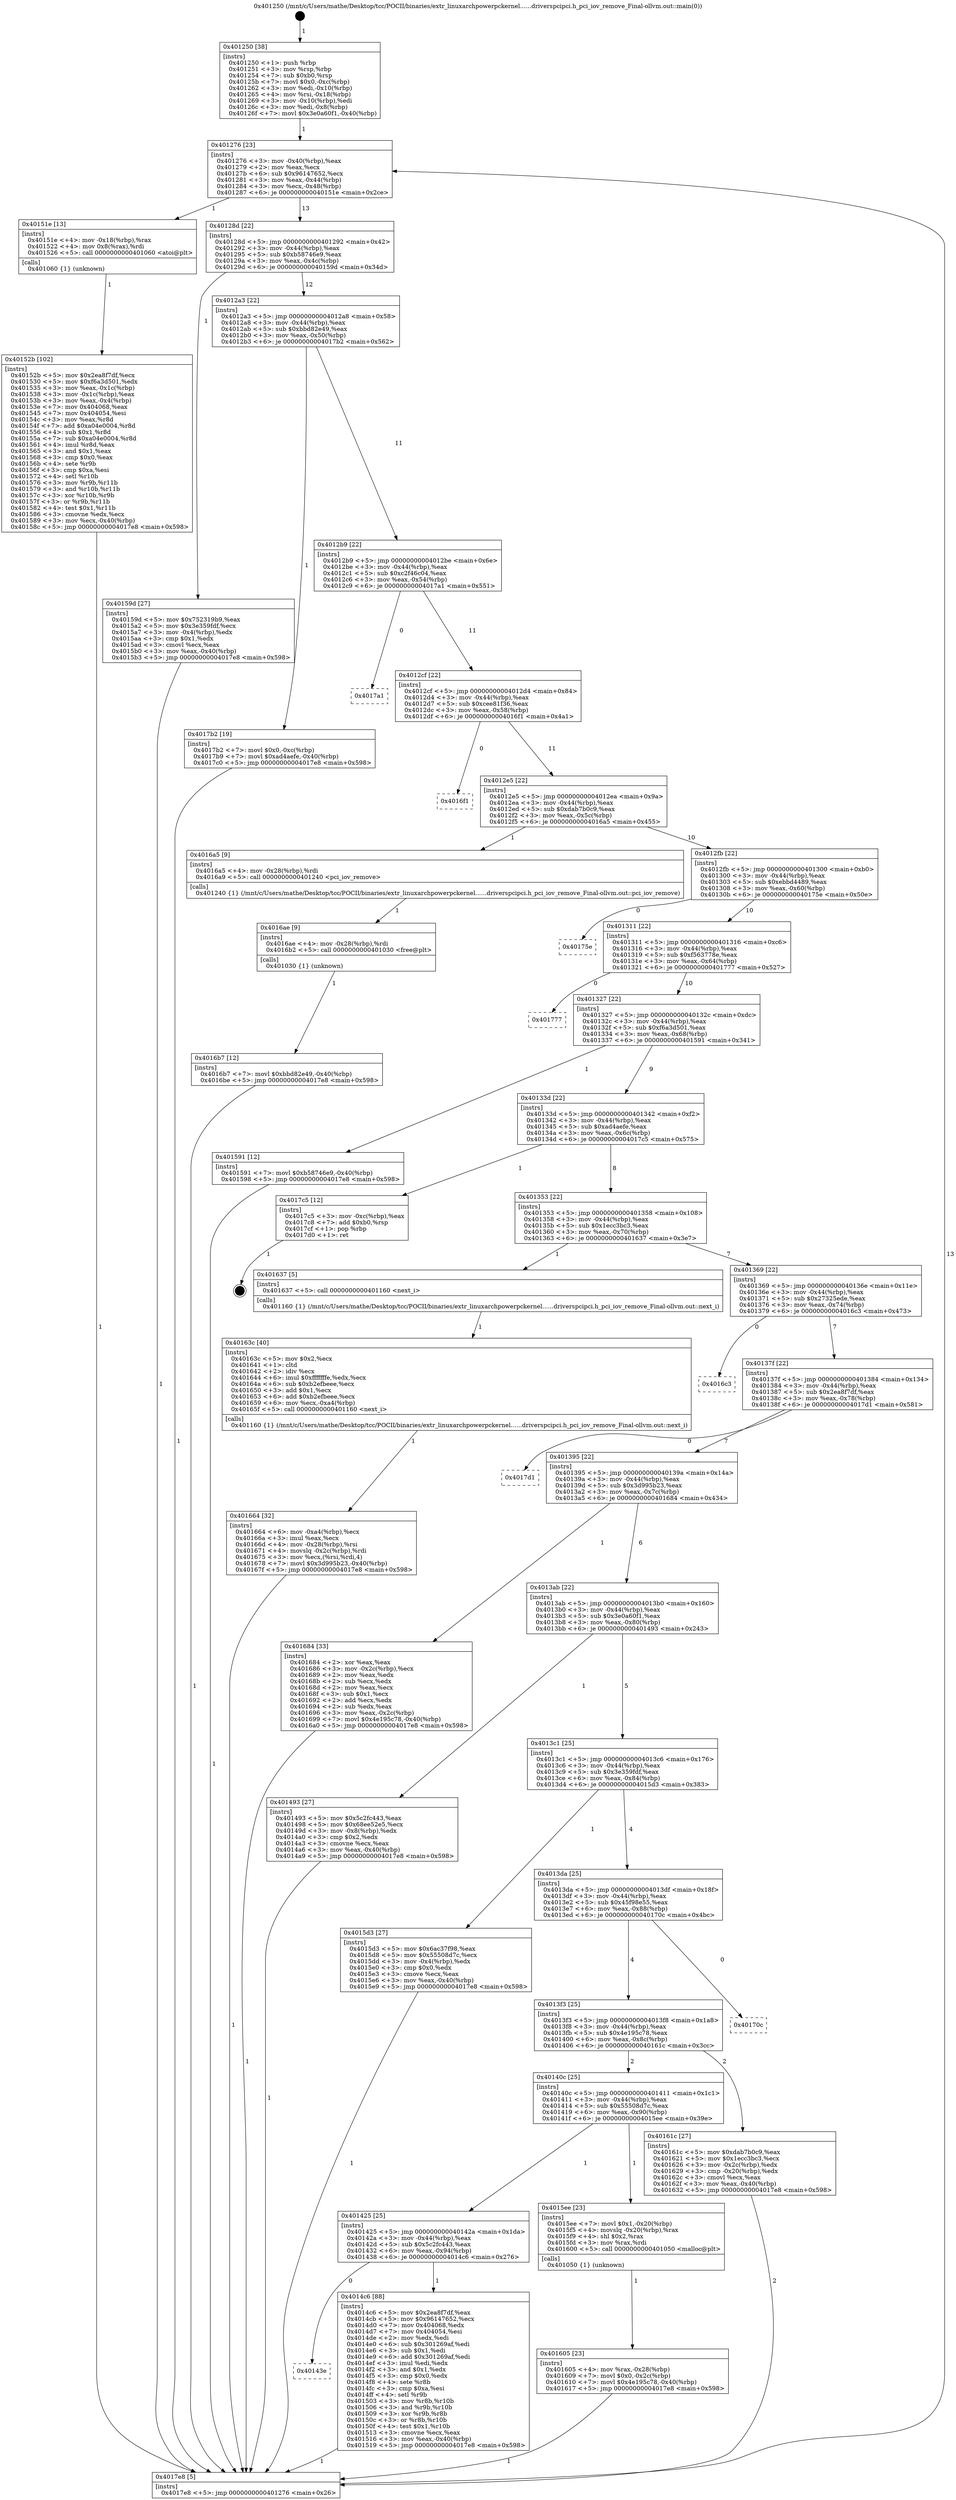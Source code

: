 digraph "0x401250" {
  label = "0x401250 (/mnt/c/Users/mathe/Desktop/tcc/POCII/binaries/extr_linuxarchpowerpckernel......driverspcipci.h_pci_iov_remove_Final-ollvm.out::main(0))"
  labelloc = "t"
  node[shape=record]

  Entry [label="",width=0.3,height=0.3,shape=circle,fillcolor=black,style=filled]
  "0x401276" [label="{
     0x401276 [23]\l
     | [instrs]\l
     &nbsp;&nbsp;0x401276 \<+3\>: mov -0x40(%rbp),%eax\l
     &nbsp;&nbsp;0x401279 \<+2\>: mov %eax,%ecx\l
     &nbsp;&nbsp;0x40127b \<+6\>: sub $0x96147652,%ecx\l
     &nbsp;&nbsp;0x401281 \<+3\>: mov %eax,-0x44(%rbp)\l
     &nbsp;&nbsp;0x401284 \<+3\>: mov %ecx,-0x48(%rbp)\l
     &nbsp;&nbsp;0x401287 \<+6\>: je 000000000040151e \<main+0x2ce\>\l
  }"]
  "0x40151e" [label="{
     0x40151e [13]\l
     | [instrs]\l
     &nbsp;&nbsp;0x40151e \<+4\>: mov -0x18(%rbp),%rax\l
     &nbsp;&nbsp;0x401522 \<+4\>: mov 0x8(%rax),%rdi\l
     &nbsp;&nbsp;0x401526 \<+5\>: call 0000000000401060 \<atoi@plt\>\l
     | [calls]\l
     &nbsp;&nbsp;0x401060 \{1\} (unknown)\l
  }"]
  "0x40128d" [label="{
     0x40128d [22]\l
     | [instrs]\l
     &nbsp;&nbsp;0x40128d \<+5\>: jmp 0000000000401292 \<main+0x42\>\l
     &nbsp;&nbsp;0x401292 \<+3\>: mov -0x44(%rbp),%eax\l
     &nbsp;&nbsp;0x401295 \<+5\>: sub $0xb58746e9,%eax\l
     &nbsp;&nbsp;0x40129a \<+3\>: mov %eax,-0x4c(%rbp)\l
     &nbsp;&nbsp;0x40129d \<+6\>: je 000000000040159d \<main+0x34d\>\l
  }"]
  Exit [label="",width=0.3,height=0.3,shape=circle,fillcolor=black,style=filled,peripheries=2]
  "0x40159d" [label="{
     0x40159d [27]\l
     | [instrs]\l
     &nbsp;&nbsp;0x40159d \<+5\>: mov $0x752319b9,%eax\l
     &nbsp;&nbsp;0x4015a2 \<+5\>: mov $0x3e359fdf,%ecx\l
     &nbsp;&nbsp;0x4015a7 \<+3\>: mov -0x4(%rbp),%edx\l
     &nbsp;&nbsp;0x4015aa \<+3\>: cmp $0x1,%edx\l
     &nbsp;&nbsp;0x4015ad \<+3\>: cmovl %ecx,%eax\l
     &nbsp;&nbsp;0x4015b0 \<+3\>: mov %eax,-0x40(%rbp)\l
     &nbsp;&nbsp;0x4015b3 \<+5\>: jmp 00000000004017e8 \<main+0x598\>\l
  }"]
  "0x4012a3" [label="{
     0x4012a3 [22]\l
     | [instrs]\l
     &nbsp;&nbsp;0x4012a3 \<+5\>: jmp 00000000004012a8 \<main+0x58\>\l
     &nbsp;&nbsp;0x4012a8 \<+3\>: mov -0x44(%rbp),%eax\l
     &nbsp;&nbsp;0x4012ab \<+5\>: sub $0xbbd82e49,%eax\l
     &nbsp;&nbsp;0x4012b0 \<+3\>: mov %eax,-0x50(%rbp)\l
     &nbsp;&nbsp;0x4012b3 \<+6\>: je 00000000004017b2 \<main+0x562\>\l
  }"]
  "0x4016b7" [label="{
     0x4016b7 [12]\l
     | [instrs]\l
     &nbsp;&nbsp;0x4016b7 \<+7\>: movl $0xbbd82e49,-0x40(%rbp)\l
     &nbsp;&nbsp;0x4016be \<+5\>: jmp 00000000004017e8 \<main+0x598\>\l
  }"]
  "0x4017b2" [label="{
     0x4017b2 [19]\l
     | [instrs]\l
     &nbsp;&nbsp;0x4017b2 \<+7\>: movl $0x0,-0xc(%rbp)\l
     &nbsp;&nbsp;0x4017b9 \<+7\>: movl $0xad4aefe,-0x40(%rbp)\l
     &nbsp;&nbsp;0x4017c0 \<+5\>: jmp 00000000004017e8 \<main+0x598\>\l
  }"]
  "0x4012b9" [label="{
     0x4012b9 [22]\l
     | [instrs]\l
     &nbsp;&nbsp;0x4012b9 \<+5\>: jmp 00000000004012be \<main+0x6e\>\l
     &nbsp;&nbsp;0x4012be \<+3\>: mov -0x44(%rbp),%eax\l
     &nbsp;&nbsp;0x4012c1 \<+5\>: sub $0xc2f46c04,%eax\l
     &nbsp;&nbsp;0x4012c6 \<+3\>: mov %eax,-0x54(%rbp)\l
     &nbsp;&nbsp;0x4012c9 \<+6\>: je 00000000004017a1 \<main+0x551\>\l
  }"]
  "0x4016ae" [label="{
     0x4016ae [9]\l
     | [instrs]\l
     &nbsp;&nbsp;0x4016ae \<+4\>: mov -0x28(%rbp),%rdi\l
     &nbsp;&nbsp;0x4016b2 \<+5\>: call 0000000000401030 \<free@plt\>\l
     | [calls]\l
     &nbsp;&nbsp;0x401030 \{1\} (unknown)\l
  }"]
  "0x4017a1" [label="{
     0x4017a1\l
  }", style=dashed]
  "0x4012cf" [label="{
     0x4012cf [22]\l
     | [instrs]\l
     &nbsp;&nbsp;0x4012cf \<+5\>: jmp 00000000004012d4 \<main+0x84\>\l
     &nbsp;&nbsp;0x4012d4 \<+3\>: mov -0x44(%rbp),%eax\l
     &nbsp;&nbsp;0x4012d7 \<+5\>: sub $0xcee81f36,%eax\l
     &nbsp;&nbsp;0x4012dc \<+3\>: mov %eax,-0x58(%rbp)\l
     &nbsp;&nbsp;0x4012df \<+6\>: je 00000000004016f1 \<main+0x4a1\>\l
  }"]
  "0x401664" [label="{
     0x401664 [32]\l
     | [instrs]\l
     &nbsp;&nbsp;0x401664 \<+6\>: mov -0xa4(%rbp),%ecx\l
     &nbsp;&nbsp;0x40166a \<+3\>: imul %eax,%ecx\l
     &nbsp;&nbsp;0x40166d \<+4\>: mov -0x28(%rbp),%rsi\l
     &nbsp;&nbsp;0x401671 \<+4\>: movslq -0x2c(%rbp),%rdi\l
     &nbsp;&nbsp;0x401675 \<+3\>: mov %ecx,(%rsi,%rdi,4)\l
     &nbsp;&nbsp;0x401678 \<+7\>: movl $0x3d995b23,-0x40(%rbp)\l
     &nbsp;&nbsp;0x40167f \<+5\>: jmp 00000000004017e8 \<main+0x598\>\l
  }"]
  "0x4016f1" [label="{
     0x4016f1\l
  }", style=dashed]
  "0x4012e5" [label="{
     0x4012e5 [22]\l
     | [instrs]\l
     &nbsp;&nbsp;0x4012e5 \<+5\>: jmp 00000000004012ea \<main+0x9a\>\l
     &nbsp;&nbsp;0x4012ea \<+3\>: mov -0x44(%rbp),%eax\l
     &nbsp;&nbsp;0x4012ed \<+5\>: sub $0xdab7b0c9,%eax\l
     &nbsp;&nbsp;0x4012f2 \<+3\>: mov %eax,-0x5c(%rbp)\l
     &nbsp;&nbsp;0x4012f5 \<+6\>: je 00000000004016a5 \<main+0x455\>\l
  }"]
  "0x40163c" [label="{
     0x40163c [40]\l
     | [instrs]\l
     &nbsp;&nbsp;0x40163c \<+5\>: mov $0x2,%ecx\l
     &nbsp;&nbsp;0x401641 \<+1\>: cltd\l
     &nbsp;&nbsp;0x401642 \<+2\>: idiv %ecx\l
     &nbsp;&nbsp;0x401644 \<+6\>: imul $0xfffffffe,%edx,%ecx\l
     &nbsp;&nbsp;0x40164a \<+6\>: sub $0xb2efbeee,%ecx\l
     &nbsp;&nbsp;0x401650 \<+3\>: add $0x1,%ecx\l
     &nbsp;&nbsp;0x401653 \<+6\>: add $0xb2efbeee,%ecx\l
     &nbsp;&nbsp;0x401659 \<+6\>: mov %ecx,-0xa4(%rbp)\l
     &nbsp;&nbsp;0x40165f \<+5\>: call 0000000000401160 \<next_i\>\l
     | [calls]\l
     &nbsp;&nbsp;0x401160 \{1\} (/mnt/c/Users/mathe/Desktop/tcc/POCII/binaries/extr_linuxarchpowerpckernel......driverspcipci.h_pci_iov_remove_Final-ollvm.out::next_i)\l
  }"]
  "0x4016a5" [label="{
     0x4016a5 [9]\l
     | [instrs]\l
     &nbsp;&nbsp;0x4016a5 \<+4\>: mov -0x28(%rbp),%rdi\l
     &nbsp;&nbsp;0x4016a9 \<+5\>: call 0000000000401240 \<pci_iov_remove\>\l
     | [calls]\l
     &nbsp;&nbsp;0x401240 \{1\} (/mnt/c/Users/mathe/Desktop/tcc/POCII/binaries/extr_linuxarchpowerpckernel......driverspcipci.h_pci_iov_remove_Final-ollvm.out::pci_iov_remove)\l
  }"]
  "0x4012fb" [label="{
     0x4012fb [22]\l
     | [instrs]\l
     &nbsp;&nbsp;0x4012fb \<+5\>: jmp 0000000000401300 \<main+0xb0\>\l
     &nbsp;&nbsp;0x401300 \<+3\>: mov -0x44(%rbp),%eax\l
     &nbsp;&nbsp;0x401303 \<+5\>: sub $0xebbd4489,%eax\l
     &nbsp;&nbsp;0x401308 \<+3\>: mov %eax,-0x60(%rbp)\l
     &nbsp;&nbsp;0x40130b \<+6\>: je 000000000040175e \<main+0x50e\>\l
  }"]
  "0x401605" [label="{
     0x401605 [23]\l
     | [instrs]\l
     &nbsp;&nbsp;0x401605 \<+4\>: mov %rax,-0x28(%rbp)\l
     &nbsp;&nbsp;0x401609 \<+7\>: movl $0x0,-0x2c(%rbp)\l
     &nbsp;&nbsp;0x401610 \<+7\>: movl $0x4e195c78,-0x40(%rbp)\l
     &nbsp;&nbsp;0x401617 \<+5\>: jmp 00000000004017e8 \<main+0x598\>\l
  }"]
  "0x40175e" [label="{
     0x40175e\l
  }", style=dashed]
  "0x401311" [label="{
     0x401311 [22]\l
     | [instrs]\l
     &nbsp;&nbsp;0x401311 \<+5\>: jmp 0000000000401316 \<main+0xc6\>\l
     &nbsp;&nbsp;0x401316 \<+3\>: mov -0x44(%rbp),%eax\l
     &nbsp;&nbsp;0x401319 \<+5\>: sub $0xf563778e,%eax\l
     &nbsp;&nbsp;0x40131e \<+3\>: mov %eax,-0x64(%rbp)\l
     &nbsp;&nbsp;0x401321 \<+6\>: je 0000000000401777 \<main+0x527\>\l
  }"]
  "0x40152b" [label="{
     0x40152b [102]\l
     | [instrs]\l
     &nbsp;&nbsp;0x40152b \<+5\>: mov $0x2ea8f7df,%ecx\l
     &nbsp;&nbsp;0x401530 \<+5\>: mov $0xf6a3d501,%edx\l
     &nbsp;&nbsp;0x401535 \<+3\>: mov %eax,-0x1c(%rbp)\l
     &nbsp;&nbsp;0x401538 \<+3\>: mov -0x1c(%rbp),%eax\l
     &nbsp;&nbsp;0x40153b \<+3\>: mov %eax,-0x4(%rbp)\l
     &nbsp;&nbsp;0x40153e \<+7\>: mov 0x404068,%eax\l
     &nbsp;&nbsp;0x401545 \<+7\>: mov 0x404054,%esi\l
     &nbsp;&nbsp;0x40154c \<+3\>: mov %eax,%r8d\l
     &nbsp;&nbsp;0x40154f \<+7\>: add $0xa04e0004,%r8d\l
     &nbsp;&nbsp;0x401556 \<+4\>: sub $0x1,%r8d\l
     &nbsp;&nbsp;0x40155a \<+7\>: sub $0xa04e0004,%r8d\l
     &nbsp;&nbsp;0x401561 \<+4\>: imul %r8d,%eax\l
     &nbsp;&nbsp;0x401565 \<+3\>: and $0x1,%eax\l
     &nbsp;&nbsp;0x401568 \<+3\>: cmp $0x0,%eax\l
     &nbsp;&nbsp;0x40156b \<+4\>: sete %r9b\l
     &nbsp;&nbsp;0x40156f \<+3\>: cmp $0xa,%esi\l
     &nbsp;&nbsp;0x401572 \<+4\>: setl %r10b\l
     &nbsp;&nbsp;0x401576 \<+3\>: mov %r9b,%r11b\l
     &nbsp;&nbsp;0x401579 \<+3\>: and %r10b,%r11b\l
     &nbsp;&nbsp;0x40157c \<+3\>: xor %r10b,%r9b\l
     &nbsp;&nbsp;0x40157f \<+3\>: or %r9b,%r11b\l
     &nbsp;&nbsp;0x401582 \<+4\>: test $0x1,%r11b\l
     &nbsp;&nbsp;0x401586 \<+3\>: cmovne %edx,%ecx\l
     &nbsp;&nbsp;0x401589 \<+3\>: mov %ecx,-0x40(%rbp)\l
     &nbsp;&nbsp;0x40158c \<+5\>: jmp 00000000004017e8 \<main+0x598\>\l
  }"]
  "0x401777" [label="{
     0x401777\l
  }", style=dashed]
  "0x401327" [label="{
     0x401327 [22]\l
     | [instrs]\l
     &nbsp;&nbsp;0x401327 \<+5\>: jmp 000000000040132c \<main+0xdc\>\l
     &nbsp;&nbsp;0x40132c \<+3\>: mov -0x44(%rbp),%eax\l
     &nbsp;&nbsp;0x40132f \<+5\>: sub $0xf6a3d501,%eax\l
     &nbsp;&nbsp;0x401334 \<+3\>: mov %eax,-0x68(%rbp)\l
     &nbsp;&nbsp;0x401337 \<+6\>: je 0000000000401591 \<main+0x341\>\l
  }"]
  "0x40143e" [label="{
     0x40143e\l
  }", style=dashed]
  "0x401591" [label="{
     0x401591 [12]\l
     | [instrs]\l
     &nbsp;&nbsp;0x401591 \<+7\>: movl $0xb58746e9,-0x40(%rbp)\l
     &nbsp;&nbsp;0x401598 \<+5\>: jmp 00000000004017e8 \<main+0x598\>\l
  }"]
  "0x40133d" [label="{
     0x40133d [22]\l
     | [instrs]\l
     &nbsp;&nbsp;0x40133d \<+5\>: jmp 0000000000401342 \<main+0xf2\>\l
     &nbsp;&nbsp;0x401342 \<+3\>: mov -0x44(%rbp),%eax\l
     &nbsp;&nbsp;0x401345 \<+5\>: sub $0xad4aefe,%eax\l
     &nbsp;&nbsp;0x40134a \<+3\>: mov %eax,-0x6c(%rbp)\l
     &nbsp;&nbsp;0x40134d \<+6\>: je 00000000004017c5 \<main+0x575\>\l
  }"]
  "0x4014c6" [label="{
     0x4014c6 [88]\l
     | [instrs]\l
     &nbsp;&nbsp;0x4014c6 \<+5\>: mov $0x2ea8f7df,%eax\l
     &nbsp;&nbsp;0x4014cb \<+5\>: mov $0x96147652,%ecx\l
     &nbsp;&nbsp;0x4014d0 \<+7\>: mov 0x404068,%edx\l
     &nbsp;&nbsp;0x4014d7 \<+7\>: mov 0x404054,%esi\l
     &nbsp;&nbsp;0x4014de \<+2\>: mov %edx,%edi\l
     &nbsp;&nbsp;0x4014e0 \<+6\>: sub $0x301269af,%edi\l
     &nbsp;&nbsp;0x4014e6 \<+3\>: sub $0x1,%edi\l
     &nbsp;&nbsp;0x4014e9 \<+6\>: add $0x301269af,%edi\l
     &nbsp;&nbsp;0x4014ef \<+3\>: imul %edi,%edx\l
     &nbsp;&nbsp;0x4014f2 \<+3\>: and $0x1,%edx\l
     &nbsp;&nbsp;0x4014f5 \<+3\>: cmp $0x0,%edx\l
     &nbsp;&nbsp;0x4014f8 \<+4\>: sete %r8b\l
     &nbsp;&nbsp;0x4014fc \<+3\>: cmp $0xa,%esi\l
     &nbsp;&nbsp;0x4014ff \<+4\>: setl %r9b\l
     &nbsp;&nbsp;0x401503 \<+3\>: mov %r8b,%r10b\l
     &nbsp;&nbsp;0x401506 \<+3\>: and %r9b,%r10b\l
     &nbsp;&nbsp;0x401509 \<+3\>: xor %r9b,%r8b\l
     &nbsp;&nbsp;0x40150c \<+3\>: or %r8b,%r10b\l
     &nbsp;&nbsp;0x40150f \<+4\>: test $0x1,%r10b\l
     &nbsp;&nbsp;0x401513 \<+3\>: cmovne %ecx,%eax\l
     &nbsp;&nbsp;0x401516 \<+3\>: mov %eax,-0x40(%rbp)\l
     &nbsp;&nbsp;0x401519 \<+5\>: jmp 00000000004017e8 \<main+0x598\>\l
  }"]
  "0x4017c5" [label="{
     0x4017c5 [12]\l
     | [instrs]\l
     &nbsp;&nbsp;0x4017c5 \<+3\>: mov -0xc(%rbp),%eax\l
     &nbsp;&nbsp;0x4017c8 \<+7\>: add $0xb0,%rsp\l
     &nbsp;&nbsp;0x4017cf \<+1\>: pop %rbp\l
     &nbsp;&nbsp;0x4017d0 \<+1\>: ret\l
  }"]
  "0x401353" [label="{
     0x401353 [22]\l
     | [instrs]\l
     &nbsp;&nbsp;0x401353 \<+5\>: jmp 0000000000401358 \<main+0x108\>\l
     &nbsp;&nbsp;0x401358 \<+3\>: mov -0x44(%rbp),%eax\l
     &nbsp;&nbsp;0x40135b \<+5\>: sub $0x1ecc3bc3,%eax\l
     &nbsp;&nbsp;0x401360 \<+3\>: mov %eax,-0x70(%rbp)\l
     &nbsp;&nbsp;0x401363 \<+6\>: je 0000000000401637 \<main+0x3e7\>\l
  }"]
  "0x401425" [label="{
     0x401425 [25]\l
     | [instrs]\l
     &nbsp;&nbsp;0x401425 \<+5\>: jmp 000000000040142a \<main+0x1da\>\l
     &nbsp;&nbsp;0x40142a \<+3\>: mov -0x44(%rbp),%eax\l
     &nbsp;&nbsp;0x40142d \<+5\>: sub $0x5c2fc443,%eax\l
     &nbsp;&nbsp;0x401432 \<+6\>: mov %eax,-0x94(%rbp)\l
     &nbsp;&nbsp;0x401438 \<+6\>: je 00000000004014c6 \<main+0x276\>\l
  }"]
  "0x401637" [label="{
     0x401637 [5]\l
     | [instrs]\l
     &nbsp;&nbsp;0x401637 \<+5\>: call 0000000000401160 \<next_i\>\l
     | [calls]\l
     &nbsp;&nbsp;0x401160 \{1\} (/mnt/c/Users/mathe/Desktop/tcc/POCII/binaries/extr_linuxarchpowerpckernel......driverspcipci.h_pci_iov_remove_Final-ollvm.out::next_i)\l
  }"]
  "0x401369" [label="{
     0x401369 [22]\l
     | [instrs]\l
     &nbsp;&nbsp;0x401369 \<+5\>: jmp 000000000040136e \<main+0x11e\>\l
     &nbsp;&nbsp;0x40136e \<+3\>: mov -0x44(%rbp),%eax\l
     &nbsp;&nbsp;0x401371 \<+5\>: sub $0x27325ede,%eax\l
     &nbsp;&nbsp;0x401376 \<+3\>: mov %eax,-0x74(%rbp)\l
     &nbsp;&nbsp;0x401379 \<+6\>: je 00000000004016c3 \<main+0x473\>\l
  }"]
  "0x4015ee" [label="{
     0x4015ee [23]\l
     | [instrs]\l
     &nbsp;&nbsp;0x4015ee \<+7\>: movl $0x1,-0x20(%rbp)\l
     &nbsp;&nbsp;0x4015f5 \<+4\>: movslq -0x20(%rbp),%rax\l
     &nbsp;&nbsp;0x4015f9 \<+4\>: shl $0x2,%rax\l
     &nbsp;&nbsp;0x4015fd \<+3\>: mov %rax,%rdi\l
     &nbsp;&nbsp;0x401600 \<+5\>: call 0000000000401050 \<malloc@plt\>\l
     | [calls]\l
     &nbsp;&nbsp;0x401050 \{1\} (unknown)\l
  }"]
  "0x4016c3" [label="{
     0x4016c3\l
  }", style=dashed]
  "0x40137f" [label="{
     0x40137f [22]\l
     | [instrs]\l
     &nbsp;&nbsp;0x40137f \<+5\>: jmp 0000000000401384 \<main+0x134\>\l
     &nbsp;&nbsp;0x401384 \<+3\>: mov -0x44(%rbp),%eax\l
     &nbsp;&nbsp;0x401387 \<+5\>: sub $0x2ea8f7df,%eax\l
     &nbsp;&nbsp;0x40138c \<+3\>: mov %eax,-0x78(%rbp)\l
     &nbsp;&nbsp;0x40138f \<+6\>: je 00000000004017d1 \<main+0x581\>\l
  }"]
  "0x40140c" [label="{
     0x40140c [25]\l
     | [instrs]\l
     &nbsp;&nbsp;0x40140c \<+5\>: jmp 0000000000401411 \<main+0x1c1\>\l
     &nbsp;&nbsp;0x401411 \<+3\>: mov -0x44(%rbp),%eax\l
     &nbsp;&nbsp;0x401414 \<+5\>: sub $0x55508d7c,%eax\l
     &nbsp;&nbsp;0x401419 \<+6\>: mov %eax,-0x90(%rbp)\l
     &nbsp;&nbsp;0x40141f \<+6\>: je 00000000004015ee \<main+0x39e\>\l
  }"]
  "0x4017d1" [label="{
     0x4017d1\l
  }", style=dashed]
  "0x401395" [label="{
     0x401395 [22]\l
     | [instrs]\l
     &nbsp;&nbsp;0x401395 \<+5\>: jmp 000000000040139a \<main+0x14a\>\l
     &nbsp;&nbsp;0x40139a \<+3\>: mov -0x44(%rbp),%eax\l
     &nbsp;&nbsp;0x40139d \<+5\>: sub $0x3d995b23,%eax\l
     &nbsp;&nbsp;0x4013a2 \<+3\>: mov %eax,-0x7c(%rbp)\l
     &nbsp;&nbsp;0x4013a5 \<+6\>: je 0000000000401684 \<main+0x434\>\l
  }"]
  "0x40161c" [label="{
     0x40161c [27]\l
     | [instrs]\l
     &nbsp;&nbsp;0x40161c \<+5\>: mov $0xdab7b0c9,%eax\l
     &nbsp;&nbsp;0x401621 \<+5\>: mov $0x1ecc3bc3,%ecx\l
     &nbsp;&nbsp;0x401626 \<+3\>: mov -0x2c(%rbp),%edx\l
     &nbsp;&nbsp;0x401629 \<+3\>: cmp -0x20(%rbp),%edx\l
     &nbsp;&nbsp;0x40162c \<+3\>: cmovl %ecx,%eax\l
     &nbsp;&nbsp;0x40162f \<+3\>: mov %eax,-0x40(%rbp)\l
     &nbsp;&nbsp;0x401632 \<+5\>: jmp 00000000004017e8 \<main+0x598\>\l
  }"]
  "0x401684" [label="{
     0x401684 [33]\l
     | [instrs]\l
     &nbsp;&nbsp;0x401684 \<+2\>: xor %eax,%eax\l
     &nbsp;&nbsp;0x401686 \<+3\>: mov -0x2c(%rbp),%ecx\l
     &nbsp;&nbsp;0x401689 \<+2\>: mov %eax,%edx\l
     &nbsp;&nbsp;0x40168b \<+2\>: sub %ecx,%edx\l
     &nbsp;&nbsp;0x40168d \<+2\>: mov %eax,%ecx\l
     &nbsp;&nbsp;0x40168f \<+3\>: sub $0x1,%ecx\l
     &nbsp;&nbsp;0x401692 \<+2\>: add %ecx,%edx\l
     &nbsp;&nbsp;0x401694 \<+2\>: sub %edx,%eax\l
     &nbsp;&nbsp;0x401696 \<+3\>: mov %eax,-0x2c(%rbp)\l
     &nbsp;&nbsp;0x401699 \<+7\>: movl $0x4e195c78,-0x40(%rbp)\l
     &nbsp;&nbsp;0x4016a0 \<+5\>: jmp 00000000004017e8 \<main+0x598\>\l
  }"]
  "0x4013ab" [label="{
     0x4013ab [22]\l
     | [instrs]\l
     &nbsp;&nbsp;0x4013ab \<+5\>: jmp 00000000004013b0 \<main+0x160\>\l
     &nbsp;&nbsp;0x4013b0 \<+3\>: mov -0x44(%rbp),%eax\l
     &nbsp;&nbsp;0x4013b3 \<+5\>: sub $0x3e0a60f1,%eax\l
     &nbsp;&nbsp;0x4013b8 \<+3\>: mov %eax,-0x80(%rbp)\l
     &nbsp;&nbsp;0x4013bb \<+6\>: je 0000000000401493 \<main+0x243\>\l
  }"]
  "0x4013f3" [label="{
     0x4013f3 [25]\l
     | [instrs]\l
     &nbsp;&nbsp;0x4013f3 \<+5\>: jmp 00000000004013f8 \<main+0x1a8\>\l
     &nbsp;&nbsp;0x4013f8 \<+3\>: mov -0x44(%rbp),%eax\l
     &nbsp;&nbsp;0x4013fb \<+5\>: sub $0x4e195c78,%eax\l
     &nbsp;&nbsp;0x401400 \<+6\>: mov %eax,-0x8c(%rbp)\l
     &nbsp;&nbsp;0x401406 \<+6\>: je 000000000040161c \<main+0x3cc\>\l
  }"]
  "0x401493" [label="{
     0x401493 [27]\l
     | [instrs]\l
     &nbsp;&nbsp;0x401493 \<+5\>: mov $0x5c2fc443,%eax\l
     &nbsp;&nbsp;0x401498 \<+5\>: mov $0x68ee52e5,%ecx\l
     &nbsp;&nbsp;0x40149d \<+3\>: mov -0x8(%rbp),%edx\l
     &nbsp;&nbsp;0x4014a0 \<+3\>: cmp $0x2,%edx\l
     &nbsp;&nbsp;0x4014a3 \<+3\>: cmovne %ecx,%eax\l
     &nbsp;&nbsp;0x4014a6 \<+3\>: mov %eax,-0x40(%rbp)\l
     &nbsp;&nbsp;0x4014a9 \<+5\>: jmp 00000000004017e8 \<main+0x598\>\l
  }"]
  "0x4013c1" [label="{
     0x4013c1 [25]\l
     | [instrs]\l
     &nbsp;&nbsp;0x4013c1 \<+5\>: jmp 00000000004013c6 \<main+0x176\>\l
     &nbsp;&nbsp;0x4013c6 \<+3\>: mov -0x44(%rbp),%eax\l
     &nbsp;&nbsp;0x4013c9 \<+5\>: sub $0x3e359fdf,%eax\l
     &nbsp;&nbsp;0x4013ce \<+6\>: mov %eax,-0x84(%rbp)\l
     &nbsp;&nbsp;0x4013d4 \<+6\>: je 00000000004015d3 \<main+0x383\>\l
  }"]
  "0x4017e8" [label="{
     0x4017e8 [5]\l
     | [instrs]\l
     &nbsp;&nbsp;0x4017e8 \<+5\>: jmp 0000000000401276 \<main+0x26\>\l
  }"]
  "0x401250" [label="{
     0x401250 [38]\l
     | [instrs]\l
     &nbsp;&nbsp;0x401250 \<+1\>: push %rbp\l
     &nbsp;&nbsp;0x401251 \<+3\>: mov %rsp,%rbp\l
     &nbsp;&nbsp;0x401254 \<+7\>: sub $0xb0,%rsp\l
     &nbsp;&nbsp;0x40125b \<+7\>: movl $0x0,-0xc(%rbp)\l
     &nbsp;&nbsp;0x401262 \<+3\>: mov %edi,-0x10(%rbp)\l
     &nbsp;&nbsp;0x401265 \<+4\>: mov %rsi,-0x18(%rbp)\l
     &nbsp;&nbsp;0x401269 \<+3\>: mov -0x10(%rbp),%edi\l
     &nbsp;&nbsp;0x40126c \<+3\>: mov %edi,-0x8(%rbp)\l
     &nbsp;&nbsp;0x40126f \<+7\>: movl $0x3e0a60f1,-0x40(%rbp)\l
  }"]
  "0x40170c" [label="{
     0x40170c\l
  }", style=dashed]
  "0x4015d3" [label="{
     0x4015d3 [27]\l
     | [instrs]\l
     &nbsp;&nbsp;0x4015d3 \<+5\>: mov $0x6ac37f98,%eax\l
     &nbsp;&nbsp;0x4015d8 \<+5\>: mov $0x55508d7c,%ecx\l
     &nbsp;&nbsp;0x4015dd \<+3\>: mov -0x4(%rbp),%edx\l
     &nbsp;&nbsp;0x4015e0 \<+3\>: cmp $0x0,%edx\l
     &nbsp;&nbsp;0x4015e3 \<+3\>: cmove %ecx,%eax\l
     &nbsp;&nbsp;0x4015e6 \<+3\>: mov %eax,-0x40(%rbp)\l
     &nbsp;&nbsp;0x4015e9 \<+5\>: jmp 00000000004017e8 \<main+0x598\>\l
  }"]
  "0x4013da" [label="{
     0x4013da [25]\l
     | [instrs]\l
     &nbsp;&nbsp;0x4013da \<+5\>: jmp 00000000004013df \<main+0x18f\>\l
     &nbsp;&nbsp;0x4013df \<+3\>: mov -0x44(%rbp),%eax\l
     &nbsp;&nbsp;0x4013e2 \<+5\>: sub $0x45f98e55,%eax\l
     &nbsp;&nbsp;0x4013e7 \<+6\>: mov %eax,-0x88(%rbp)\l
     &nbsp;&nbsp;0x4013ed \<+6\>: je 000000000040170c \<main+0x4bc\>\l
  }"]
  Entry -> "0x401250" [label=" 1"]
  "0x401276" -> "0x40151e" [label=" 1"]
  "0x401276" -> "0x40128d" [label=" 13"]
  "0x4017c5" -> Exit [label=" 1"]
  "0x40128d" -> "0x40159d" [label=" 1"]
  "0x40128d" -> "0x4012a3" [label=" 12"]
  "0x4017b2" -> "0x4017e8" [label=" 1"]
  "0x4012a3" -> "0x4017b2" [label=" 1"]
  "0x4012a3" -> "0x4012b9" [label=" 11"]
  "0x4016b7" -> "0x4017e8" [label=" 1"]
  "0x4012b9" -> "0x4017a1" [label=" 0"]
  "0x4012b9" -> "0x4012cf" [label=" 11"]
  "0x4016ae" -> "0x4016b7" [label=" 1"]
  "0x4012cf" -> "0x4016f1" [label=" 0"]
  "0x4012cf" -> "0x4012e5" [label=" 11"]
  "0x4016a5" -> "0x4016ae" [label=" 1"]
  "0x4012e5" -> "0x4016a5" [label=" 1"]
  "0x4012e5" -> "0x4012fb" [label=" 10"]
  "0x401684" -> "0x4017e8" [label=" 1"]
  "0x4012fb" -> "0x40175e" [label=" 0"]
  "0x4012fb" -> "0x401311" [label=" 10"]
  "0x401664" -> "0x4017e8" [label=" 1"]
  "0x401311" -> "0x401777" [label=" 0"]
  "0x401311" -> "0x401327" [label=" 10"]
  "0x40163c" -> "0x401664" [label=" 1"]
  "0x401327" -> "0x401591" [label=" 1"]
  "0x401327" -> "0x40133d" [label=" 9"]
  "0x401637" -> "0x40163c" [label=" 1"]
  "0x40133d" -> "0x4017c5" [label=" 1"]
  "0x40133d" -> "0x401353" [label=" 8"]
  "0x40161c" -> "0x4017e8" [label=" 2"]
  "0x401353" -> "0x401637" [label=" 1"]
  "0x401353" -> "0x401369" [label=" 7"]
  "0x4015ee" -> "0x401605" [label=" 1"]
  "0x401369" -> "0x4016c3" [label=" 0"]
  "0x401369" -> "0x40137f" [label=" 7"]
  "0x4015d3" -> "0x4017e8" [label=" 1"]
  "0x40137f" -> "0x4017d1" [label=" 0"]
  "0x40137f" -> "0x401395" [label=" 7"]
  "0x401591" -> "0x4017e8" [label=" 1"]
  "0x401395" -> "0x401684" [label=" 1"]
  "0x401395" -> "0x4013ab" [label=" 6"]
  "0x40152b" -> "0x4017e8" [label=" 1"]
  "0x4013ab" -> "0x401493" [label=" 1"]
  "0x4013ab" -> "0x4013c1" [label=" 5"]
  "0x401493" -> "0x4017e8" [label=" 1"]
  "0x401250" -> "0x401276" [label=" 1"]
  "0x4017e8" -> "0x401276" [label=" 13"]
  "0x4014c6" -> "0x4017e8" [label=" 1"]
  "0x4013c1" -> "0x4015d3" [label=" 1"]
  "0x4013c1" -> "0x4013da" [label=" 4"]
  "0x401425" -> "0x40143e" [label=" 0"]
  "0x4013da" -> "0x40170c" [label=" 0"]
  "0x4013da" -> "0x4013f3" [label=" 4"]
  "0x40151e" -> "0x40152b" [label=" 1"]
  "0x4013f3" -> "0x40161c" [label=" 2"]
  "0x4013f3" -> "0x40140c" [label=" 2"]
  "0x40159d" -> "0x4017e8" [label=" 1"]
  "0x40140c" -> "0x4015ee" [label=" 1"]
  "0x40140c" -> "0x401425" [label=" 1"]
  "0x401605" -> "0x4017e8" [label=" 1"]
  "0x401425" -> "0x4014c6" [label=" 1"]
}
